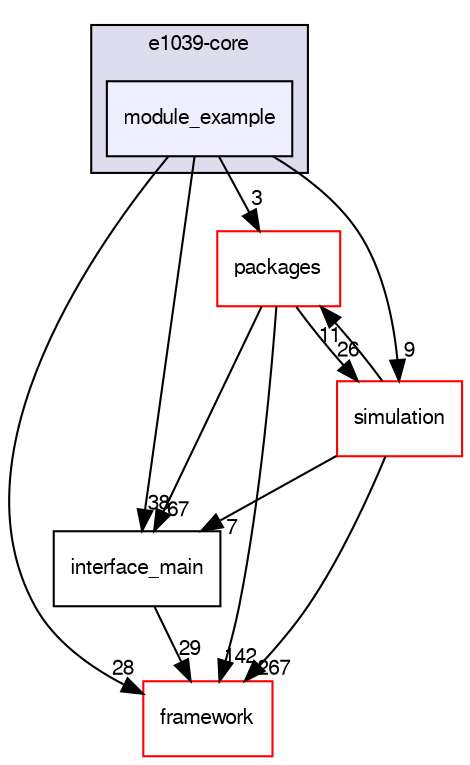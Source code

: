 digraph "/dev/shm/kenichi/update-e1039-doc/e1039-core/module_example" {
  bgcolor=transparent;
  compound=true
  node [ fontsize="10", fontname="FreeSans"];
  edge [ labelfontsize="10", labelfontname="FreeSans"];
  subgraph clusterdir_0a085354c5474f38d4b9d20ae746ec67 {
    graph [ bgcolor="#ddddee", pencolor="black", label="e1039-core" fontname="FreeSans", fontsize="10", URL="dir_0a085354c5474f38d4b9d20ae746ec67.html"]
  dir_a041c19f2c444f32aec77bc32b2e6b99 [shape=box, label="module_example", style="filled", fillcolor="#eeeeff", pencolor="black", URL="dir_a041c19f2c444f32aec77bc32b2e6b99.html"];
  }
  dir_68879e08c6651a210f7d5b44f4a6e313 [shape=box label="framework" color="red" URL="dir_68879e08c6651a210f7d5b44f4a6e313.html"];
  dir_8ea7cac0f8d8113a9a7e5b799137b771 [shape=box label="packages" color="red" URL="dir_8ea7cac0f8d8113a9a7e5b799137b771.html"];
  dir_4109f03a5b9c2dae233205e99792f74d [shape=box label="interface_main" URL="dir_4109f03a5b9c2dae233205e99792f74d.html"];
  dir_da541d554d94b5dd7d8677e6570914d2 [shape=box label="simulation" color="red" URL="dir_da541d554d94b5dd7d8677e6570914d2.html"];
  dir_8ea7cac0f8d8113a9a7e5b799137b771->dir_68879e08c6651a210f7d5b44f4a6e313 [headlabel="142", labeldistance=1.5 headhref="dir_000034_000024.html"];
  dir_8ea7cac0f8d8113a9a7e5b799137b771->dir_4109f03a5b9c2dae233205e99792f74d [headlabel="67", labeldistance=1.5 headhref="dir_000034_000032.html"];
  dir_8ea7cac0f8d8113a9a7e5b799137b771->dir_da541d554d94b5dd7d8677e6570914d2 [headlabel="26", labeldistance=1.5 headhref="dir_000034_000047.html"];
  dir_a041c19f2c444f32aec77bc32b2e6b99->dir_68879e08c6651a210f7d5b44f4a6e313 [headlabel="28", labeldistance=1.5 headhref="dir_000039_000024.html"];
  dir_a041c19f2c444f32aec77bc32b2e6b99->dir_8ea7cac0f8d8113a9a7e5b799137b771 [headlabel="3", labeldistance=1.5 headhref="dir_000039_000034.html"];
  dir_a041c19f2c444f32aec77bc32b2e6b99->dir_4109f03a5b9c2dae233205e99792f74d [headlabel="38", labeldistance=1.5 headhref="dir_000039_000032.html"];
  dir_a041c19f2c444f32aec77bc32b2e6b99->dir_da541d554d94b5dd7d8677e6570914d2 [headlabel="9", labeldistance=1.5 headhref="dir_000039_000047.html"];
  dir_4109f03a5b9c2dae233205e99792f74d->dir_68879e08c6651a210f7d5b44f4a6e313 [headlabel="29", labeldistance=1.5 headhref="dir_000032_000024.html"];
  dir_da541d554d94b5dd7d8677e6570914d2->dir_68879e08c6651a210f7d5b44f4a6e313 [headlabel="267", labeldistance=1.5 headhref="dir_000047_000024.html"];
  dir_da541d554d94b5dd7d8677e6570914d2->dir_8ea7cac0f8d8113a9a7e5b799137b771 [headlabel="11", labeldistance=1.5 headhref="dir_000047_000034.html"];
  dir_da541d554d94b5dd7d8677e6570914d2->dir_4109f03a5b9c2dae233205e99792f74d [headlabel="7", labeldistance=1.5 headhref="dir_000047_000032.html"];
}
